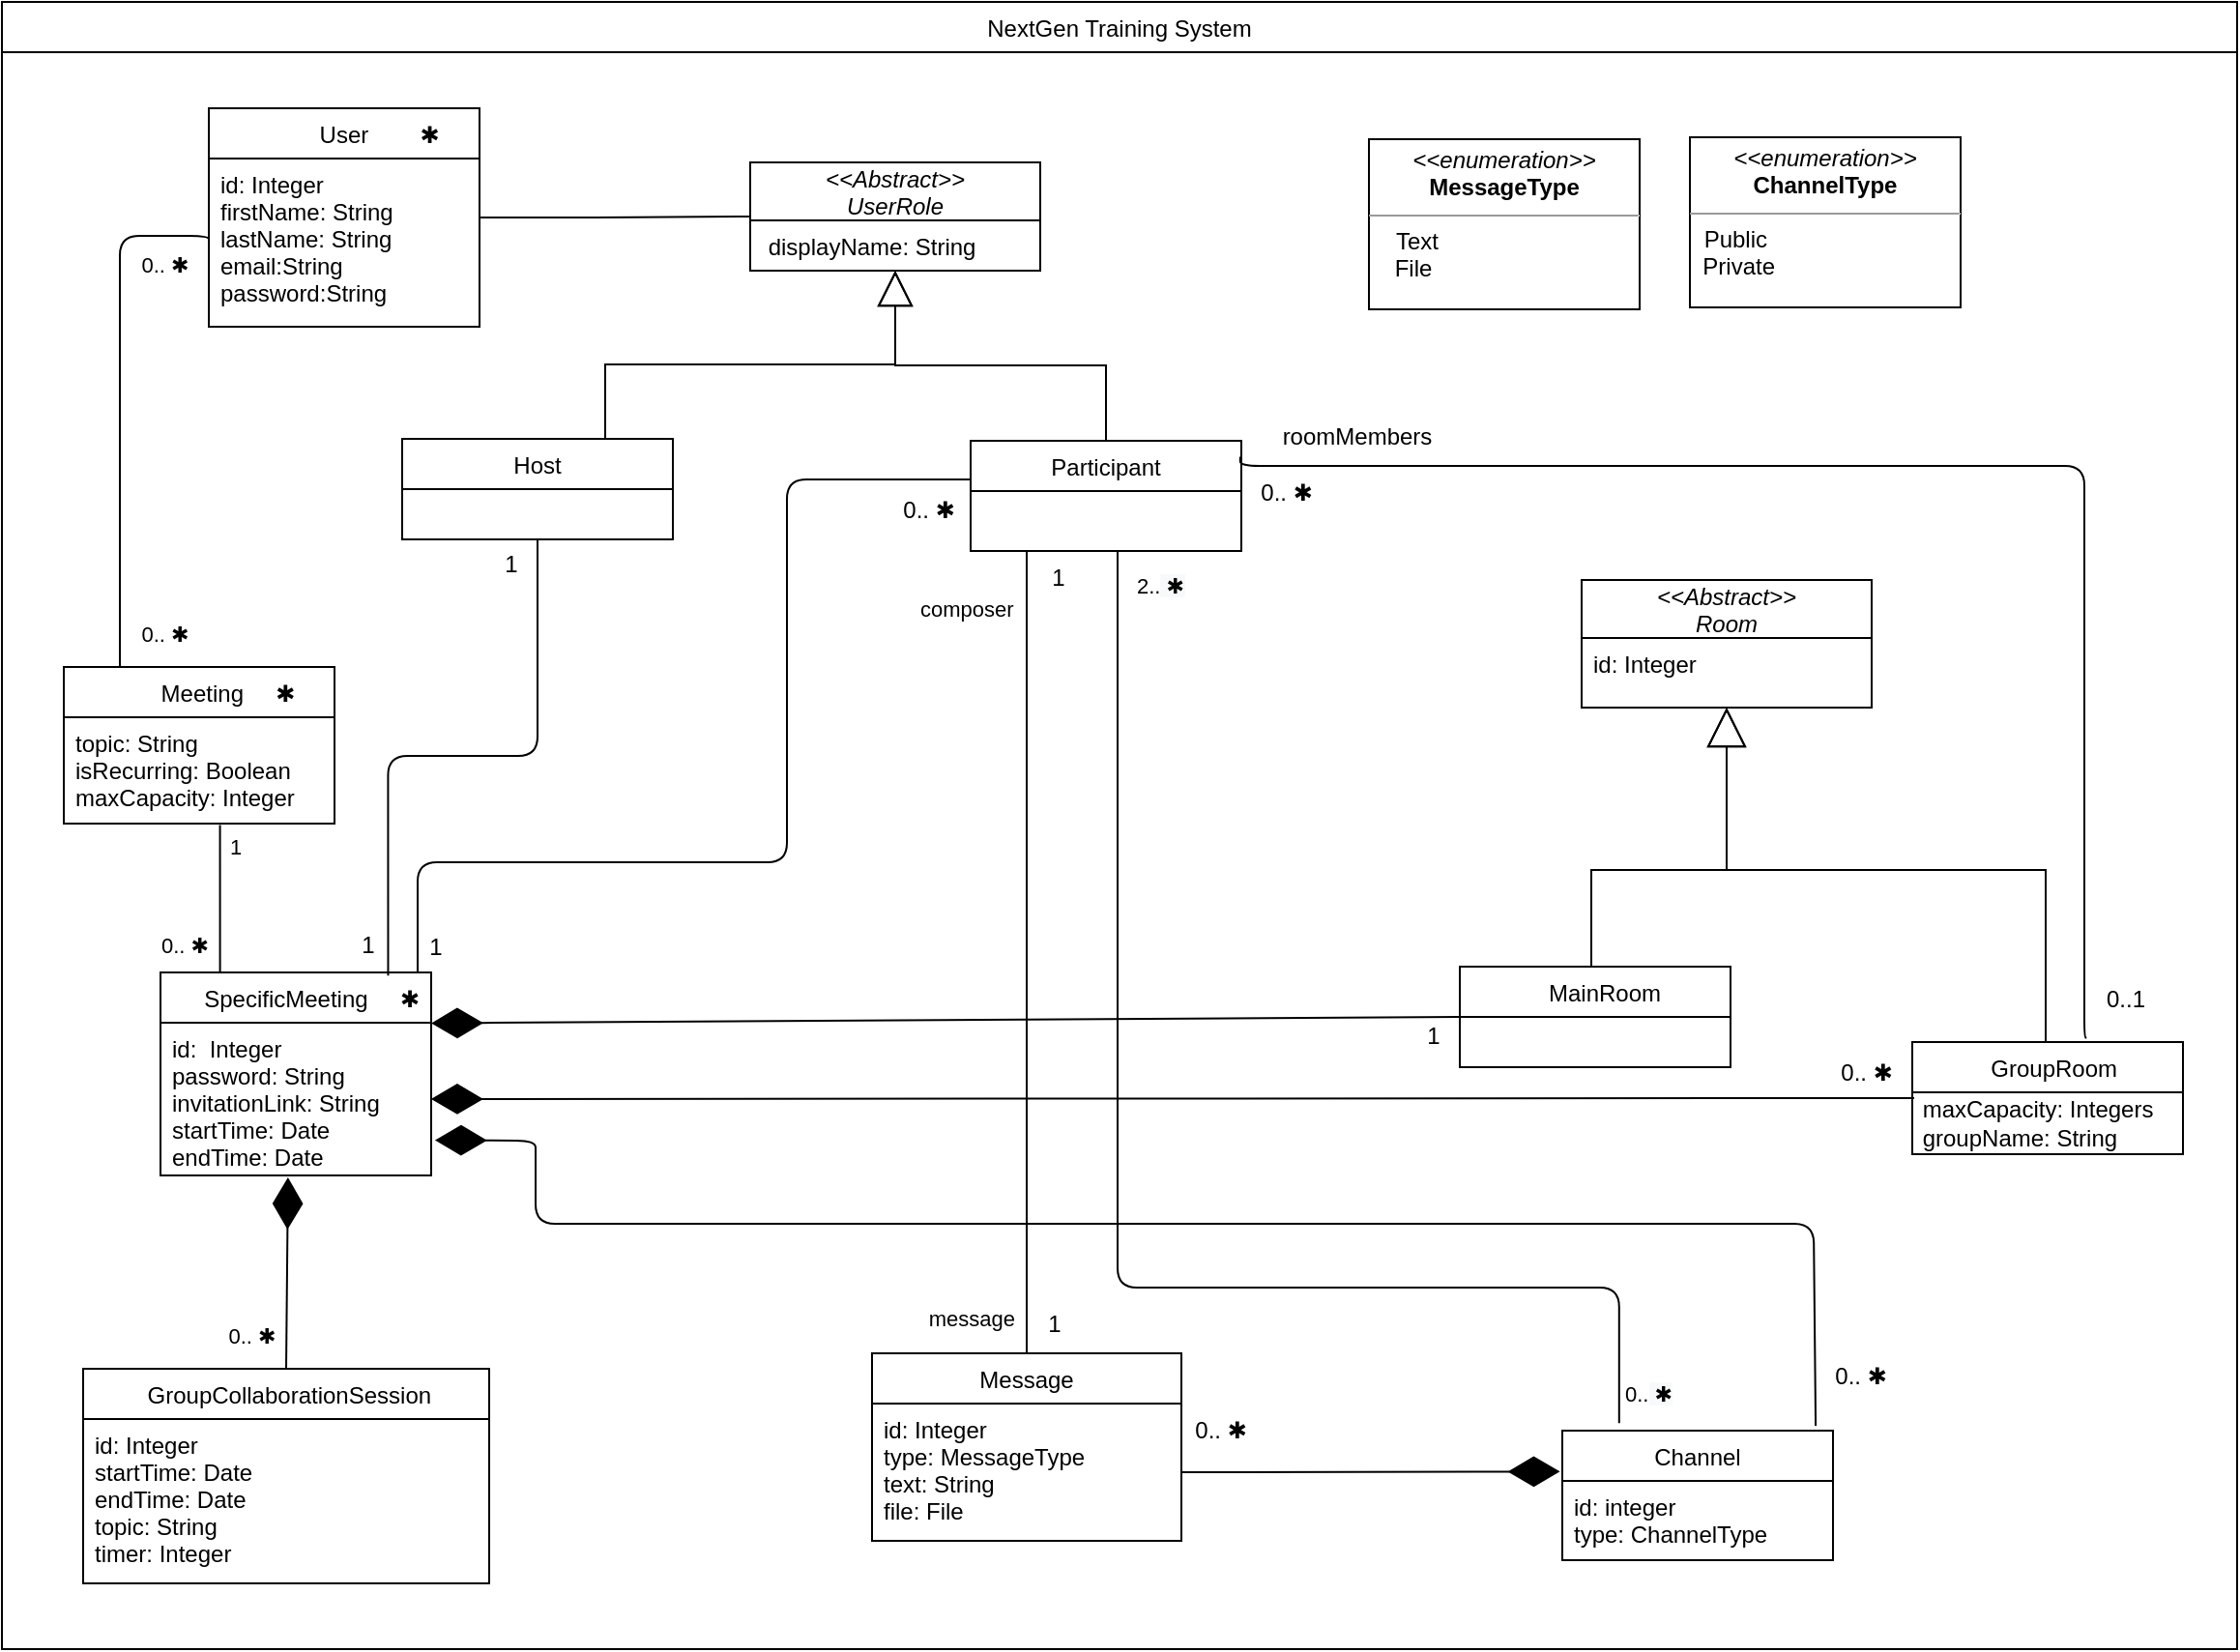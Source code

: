 <mxfile version="13.10.3" type="device"><diagram id="C5RBs43oDa-KdzZeNtuy" name="Page-1"><mxGraphModel dx="1112" dy="1063" grid="0" gridSize="10" guides="0" tooltips="1" connect="1" arrows="1" fold="1" page="0" pageScale="1" pageWidth="827" pageHeight="1169" math="0" shadow="0"><root><mxCell id="WIyWlLk6GJQsqaUBKTNV-0"/><mxCell id="WIyWlLk6GJQsqaUBKTNV-1" parent="WIyWlLk6GJQsqaUBKTNV-0"/><mxCell id="E44dmjYjWCBhEfDTwehi-17" value="           User        ✱" style="swimlane;fontStyle=0;childLayout=stackLayout;horizontal=1;startSize=26;fillColor=none;horizontalStack=0;resizeParent=1;resizeParentMax=0;resizeLast=0;collapsible=1;marginBottom=0;" parent="WIyWlLk6GJQsqaUBKTNV-1" vertex="1"><mxGeometry x="947" y="149" width="140" height="113" as="geometry"/></mxCell><mxCell id="E44dmjYjWCBhEfDTwehi-18" value="id: Integer&#xa;firstName: String&#xa;lastName: String&#xa;email:String&#xa;password:String" style="text;strokeColor=none;fillColor=none;align=left;verticalAlign=top;spacingLeft=4;spacingRight=4;overflow=hidden;rotatable=0;points=[[0,0.5],[1,0.5]];portConstraint=eastwest;" parent="E44dmjYjWCBhEfDTwehi-17" vertex="1"><mxGeometry y="26" width="140" height="87" as="geometry"/></mxCell><mxCell id="E44dmjYjWCBhEfDTwehi-21" value="" style="endArrow=none;html=1;edgeStyle=orthogonalEdgeStyle;" parent="WIyWlLk6GJQsqaUBKTNV-1" source="E44dmjYjWCBhEfDTwehi-17" target="E44dmjYjWCBhEfDTwehi-24" edge="1"><mxGeometry relative="1" as="geometry"><mxPoint x="1097" y="213" as="sourcePoint"/><mxPoint x="1257" y="205" as="targetPoint"/></mxGeometry></mxCell><mxCell id="E44dmjYjWCBhEfDTwehi-24" value="&lt;&lt;Abstract&gt;&gt;&#xa;UserRole" style="swimlane;fontStyle=2;childLayout=stackLayout;horizontal=1;startSize=30;fillColor=none;horizontalStack=0;resizeParent=1;resizeParentMax=0;resizeLast=0;collapsible=1;marginBottom=0;" parent="WIyWlLk6GJQsqaUBKTNV-1" vertex="1"><mxGeometry x="1227" y="177" width="150" height="56" as="geometry"/></mxCell><mxCell id="E44dmjYjWCBhEfDTwehi-145" value=" displayName: String" style="text;strokeColor=none;fillColor=none;align=left;verticalAlign=top;spacingLeft=4;spacingRight=4;overflow=hidden;rotatable=0;points=[[0,0.5],[1,0.5]];portConstraint=eastwest;" parent="E44dmjYjWCBhEfDTwehi-24" vertex="1"><mxGeometry y="30" width="150" height="26" as="geometry"/></mxCell><mxCell id="E44dmjYjWCBhEfDTwehi-41" style="edgeStyle=orthogonalEdgeStyle;rounded=0;orthogonalLoop=1;jettySize=auto;html=1;exitX=0.75;exitY=0;exitDx=0;exitDy=0;endArrow=block;endFill=0;strokeWidth=1;endSize=16;" parent="WIyWlLk6GJQsqaUBKTNV-1" source="E44dmjYjWCBhEfDTwehi-29" target="E44dmjYjWCBhEfDTwehi-24" edge="1"><mxGeometry relative="1" as="geometry"/></mxCell><mxCell id="E44dmjYjWCBhEfDTwehi-29" value="Host" style="swimlane;fontStyle=0;childLayout=stackLayout;horizontal=1;startSize=26;fillColor=none;horizontalStack=0;resizeParent=1;resizeParentMax=0;resizeLast=0;collapsible=1;marginBottom=0;" parent="WIyWlLk6GJQsqaUBKTNV-1" vertex="1"><mxGeometry x="1047" y="320" width="140" height="52" as="geometry"/></mxCell><mxCell id="E44dmjYjWCBhEfDTwehi-42" style="edgeStyle=orthogonalEdgeStyle;rounded=0;orthogonalLoop=1;jettySize=auto;html=1;exitX=0.5;exitY=0;exitDx=0;exitDy=0;endArrow=block;endFill=0;endSize=16;" parent="WIyWlLk6GJQsqaUBKTNV-1" source="E44dmjYjWCBhEfDTwehi-33" target="E44dmjYjWCBhEfDTwehi-24" edge="1"><mxGeometry relative="1" as="geometry"/></mxCell><mxCell id="E44dmjYjWCBhEfDTwehi-33" value="Participant" style="swimlane;fontStyle=0;childLayout=stackLayout;horizontal=1;startSize=26;fillColor=none;horizontalStack=0;resizeParent=1;resizeParentMax=0;resizeLast=0;collapsible=1;marginBottom=0;" parent="WIyWlLk6GJQsqaUBKTNV-1" vertex="1"><mxGeometry x="1341" y="321" width="140" height="57" as="geometry"/></mxCell><mxCell id="E44dmjYjWCBhEfDTwehi-44" value="     SpecificMeeting     ✱" style="swimlane;fontStyle=0;childLayout=stackLayout;horizontal=1;startSize=26;fillColor=none;horizontalStack=0;resizeParent=1;resizeParentMax=0;resizeLast=0;collapsible=1;marginBottom=0;align=center;" parent="WIyWlLk6GJQsqaUBKTNV-1" vertex="1"><mxGeometry x="922" y="596" width="140" height="105" as="geometry"/></mxCell><mxCell id="E44dmjYjWCBhEfDTwehi-126" value="id:  Integer&#xa;password: String&#xa;invitationLink: String&#xa;startTime: Date&#xa;endTime: Date" style="text;strokeColor=none;fillColor=none;align=left;verticalAlign=top;spacingLeft=4;spacingRight=4;overflow=hidden;rotatable=0;points=[[0,0.5],[1,0.5]];portConstraint=eastwest;" parent="E44dmjYjWCBhEfDTwehi-44" vertex="1"><mxGeometry y="26" width="140" height="79" as="geometry"/></mxCell><mxCell id="E44dmjYjWCBhEfDTwehi-57" value="&lt;&lt;Abstract&gt;&gt;&#xa;Room" style="swimlane;fontStyle=2;childLayout=stackLayout;horizontal=1;startSize=30;fillColor=none;horizontalStack=0;resizeParent=1;resizeParentMax=0;resizeLast=0;collapsible=1;marginBottom=0;" parent="WIyWlLk6GJQsqaUBKTNV-1" vertex="1"><mxGeometry x="1657" y="393" width="150" height="66" as="geometry"/></mxCell><mxCell id="E44dmjYjWCBhEfDTwehi-58" value="id: Integer" style="text;strokeColor=none;fillColor=none;align=left;verticalAlign=top;spacingLeft=4;spacingRight=4;overflow=hidden;rotatable=0;points=[[0,0.5],[1,0.5]];portConstraint=eastwest;" parent="E44dmjYjWCBhEfDTwehi-57" vertex="1"><mxGeometry y="30" width="150" height="36" as="geometry"/></mxCell><mxCell id="E44dmjYjWCBhEfDTwehi-61" style="edgeStyle=orthogonalEdgeStyle;rounded=0;orthogonalLoop=1;jettySize=auto;html=1;exitX=0.75;exitY=0;exitDx=0;exitDy=0;endArrow=block;endFill=0;endSize=18;" parent="WIyWlLk6GJQsqaUBKTNV-1" source="E44dmjYjWCBhEfDTwehi-62" target="E44dmjYjWCBhEfDTwehi-57" edge="1"><mxGeometry relative="1" as="geometry"><Array as="points"><mxPoint x="1662" y="543"/><mxPoint x="1732" y="543"/></Array></mxGeometry></mxCell><mxCell id="E44dmjYjWCBhEfDTwehi-62" value="        MainRoom     " style="swimlane;fontStyle=0;childLayout=stackLayout;horizontal=1;startSize=26;fillColor=none;horizontalStack=0;resizeParent=1;resizeParentMax=0;resizeLast=0;collapsible=1;marginBottom=0;" parent="WIyWlLk6GJQsqaUBKTNV-1" vertex="1"><mxGeometry x="1594" y="593" width="140" height="52" as="geometry"/></mxCell><mxCell id="E44dmjYjWCBhEfDTwehi-66" style="edgeStyle=orthogonalEdgeStyle;rounded=0;orthogonalLoop=1;jettySize=auto;html=1;exitX=0.5;exitY=0;exitDx=0;exitDy=0;endArrow=block;endFill=0;endSize=18;" parent="WIyWlLk6GJQsqaUBKTNV-1" source="E44dmjYjWCBhEfDTwehi-67" target="E44dmjYjWCBhEfDTwehi-58" edge="1"><mxGeometry relative="1" as="geometry"><mxPoint x="1732" y="473" as="targetPoint"/><Array as="points"><mxPoint x="1897" y="543"/><mxPoint x="1732" y="543"/></Array></mxGeometry></mxCell><mxCell id="E44dmjYjWCBhEfDTwehi-67" value="     GroupRoom   " style="swimlane;fontStyle=0;childLayout=stackLayout;horizontal=1;startSize=26;fillColor=none;horizontalStack=0;resizeParent=1;resizeParentMax=0;resizeLast=0;collapsible=1;marginBottom=0;" parent="WIyWlLk6GJQsqaUBKTNV-1" vertex="1"><mxGeometry x="1828" y="632" width="140" height="58" as="geometry"/></mxCell><mxCell id="GNrigsOl_oNhMwW__K9H-6" value="&amp;nbsp;maxCapacity: Integers&lt;br&gt;&amp;nbsp;groupName: String" style="text;html=1;align=left;verticalAlign=middle;resizable=0;points=[];autosize=1;" parent="E44dmjYjWCBhEfDTwehi-67" vertex="1"><mxGeometry y="26" width="140" height="32" as="geometry"/></mxCell><mxCell id="E44dmjYjWCBhEfDTwehi-71" value="&lt;p style=&quot;margin: 0px ; margin-top: 4px ; text-align: center&quot;&gt;&lt;i&gt;&amp;lt;&amp;lt;enumeration&amp;gt;&amp;gt;&lt;/i&gt;&lt;br&gt;&lt;b&gt;MessageType&lt;/b&gt;&lt;/p&gt;&lt;hr size=&quot;1&quot;&gt;&lt;p style=&quot;margin: 0px ; margin-left: 4px&quot;&gt;&lt;/p&gt;&lt;p style=&quot;margin: 0px 0px 0px 4px&quot;&gt;&amp;nbsp; &amp;nbsp;Text&lt;/p&gt;&lt;p style=&quot;margin: 0px ; margin-left: 4px&quot;&gt;&lt;/p&gt;&lt;div&gt;&lt;div&gt;&amp;nbsp; &amp;nbsp; File&lt;/div&gt;&lt;/div&gt;&lt;p&gt;&lt;/p&gt;" style="verticalAlign=top;align=left;overflow=fill;fontSize=12;fontFamily=Helvetica;html=1;" parent="WIyWlLk6GJQsqaUBKTNV-1" vertex="1"><mxGeometry x="1547" y="165" width="140" height="88" as="geometry"/></mxCell><mxCell id="E44dmjYjWCBhEfDTwehi-72" value="&lt;p style=&quot;margin: 0px ; margin-top: 4px ; text-align: center&quot;&gt;&lt;i&gt;&amp;lt;&amp;lt;enumeration&amp;gt;&amp;gt;&lt;/i&gt;&lt;br&gt;&lt;b&gt;ChannelType&lt;/b&gt;&lt;/p&gt;&lt;hr size=&quot;1&quot;&gt;&lt;p style=&quot;margin: 0px ; margin-left: 4px&quot;&gt;&lt;/p&gt;&lt;p style=&quot;margin: 0px 0px 0px 4px&quot;&gt;&amp;nbsp;Public&lt;/p&gt;&lt;p style=&quot;margin: 0px ; margin-left: 4px&quot;&gt;&lt;/p&gt;&lt;div&gt;&lt;span style=&quot;font-size: 12px&quot;&gt;&amp;nbsp; Private&lt;/span&gt;&lt;/div&gt;&lt;p&gt;&lt;/p&gt;" style="verticalAlign=top;align=left;overflow=fill;fontSize=12;fontFamily=Helvetica;html=1;" parent="WIyWlLk6GJQsqaUBKTNV-1" vertex="1"><mxGeometry x="1713" y="164" width="140" height="88" as="geometry"/></mxCell><mxCell id="E44dmjYjWCBhEfDTwehi-73" value="      Channel      " style="swimlane;fontStyle=0;childLayout=stackLayout;horizontal=1;startSize=26;fillColor=none;horizontalStack=0;resizeParent=1;resizeParentMax=0;resizeLast=0;collapsible=1;marginBottom=0;" parent="WIyWlLk6GJQsqaUBKTNV-1" vertex="1"><mxGeometry x="1647" y="833" width="140" height="67" as="geometry"/></mxCell><mxCell id="E44dmjYjWCBhEfDTwehi-116" value="id: integer&#xa;type: ChannelType&#xa;&#xa;" style="text;strokeColor=none;fillColor=none;align=left;verticalAlign=top;spacingLeft=4;spacingRight=4;overflow=hidden;rotatable=0;points=[[0,0.5],[1,0.5]];portConstraint=eastwest;" parent="E44dmjYjWCBhEfDTwehi-73" vertex="1"><mxGeometry y="26" width="140" height="41" as="geometry"/></mxCell><mxCell id="E44dmjYjWCBhEfDTwehi-77" value="     GroupCollaborationSession    " style="swimlane;fontStyle=0;childLayout=stackLayout;horizontal=1;startSize=26;fillColor=none;horizontalStack=0;resizeParent=1;resizeParentMax=0;resizeLast=0;collapsible=1;marginBottom=0;" parent="WIyWlLk6GJQsqaUBKTNV-1" vertex="1"><mxGeometry x="882" y="801" width="210" height="111" as="geometry"/></mxCell><mxCell id="E44dmjYjWCBhEfDTwehi-87" value="id: Integer&#xa;startTime: Date&#xa;endTime: Date&#xa;topic: String&#xa;timer: Integer" style="text;strokeColor=none;fillColor=none;align=left;verticalAlign=top;spacingLeft=4;spacingRight=4;overflow=hidden;rotatable=0;points=[[0,0.5],[1,0.5]];portConstraint=eastwest;" parent="E44dmjYjWCBhEfDTwehi-77" vertex="1"><mxGeometry y="26" width="210" height="85" as="geometry"/></mxCell><mxCell id="E44dmjYjWCBhEfDTwehi-81" value="Message" style="swimlane;fontStyle=0;childLayout=stackLayout;horizontal=1;startSize=26;fillColor=none;horizontalStack=0;resizeParent=1;resizeParentMax=0;resizeLast=0;collapsible=1;marginBottom=0;" parent="WIyWlLk6GJQsqaUBKTNV-1" vertex="1"><mxGeometry x="1290" y="793" width="160" height="97" as="geometry"/></mxCell><mxCell id="E44dmjYjWCBhEfDTwehi-85" value="id: Integer&#xa;type: MessageType&#xa;text: String&#xa;file: File&#xa;&#xa;" style="text;strokeColor=none;fillColor=none;align=left;verticalAlign=top;spacingLeft=4;spacingRight=4;overflow=hidden;rotatable=0;points=[[0,0.5],[1,0.5]];portConstraint=eastwest;" parent="E44dmjYjWCBhEfDTwehi-81" vertex="1"><mxGeometry y="26" width="160" height="71" as="geometry"/></mxCell><mxCell id="E44dmjYjWCBhEfDTwehi-89" value="NextGen Training System" style="swimlane;fontStyle=0;childLayout=stackLayout;horizontal=1;startSize=26;fillColor=none;horizontalStack=0;resizeParent=1;resizeParentMax=0;resizeLast=0;collapsible=1;marginBottom=0;" parent="WIyWlLk6GJQsqaUBKTNV-1" vertex="1"><mxGeometry x="840" y="94" width="1156" height="852" as="geometry"/></mxCell><mxCell id="E44dmjYjWCBhEfDTwehi-93" value="" style="endArrow=none;html=1;edgeStyle=orthogonalEdgeStyle;exitX=0.5;exitY=1;exitDx=0;exitDy=0;entryX=0.841;entryY=0.016;entryDx=0;entryDy=0;entryPerimeter=0;" parent="WIyWlLk6GJQsqaUBKTNV-1" source="E44dmjYjWCBhEfDTwehi-29" target="E44dmjYjWCBhEfDTwehi-44" edge="1"><mxGeometry relative="1" as="geometry"><mxPoint x="1247" y="553" as="sourcePoint"/><mxPoint x="1570" y="613" as="targetPoint"/></mxGeometry></mxCell><mxCell id="E44dmjYjWCBhEfDTwehi-97" value="1" style="text;html=1;align=center;verticalAlign=middle;resizable=0;points=[];autosize=1;" parent="WIyWlLk6GJQsqaUBKTNV-1" vertex="1"><mxGeometry x="1093" y="375" width="20" height="20" as="geometry"/></mxCell><mxCell id="E44dmjYjWCBhEfDTwehi-99" value="0..&amp;nbsp;✱" style="text;html=1;align=center;verticalAlign=middle;resizable=0;points=[];autosize=1;" parent="WIyWlLk6GJQsqaUBKTNV-1" vertex="1"><mxGeometry x="1484" y="338" width="40" height="20" as="geometry"/></mxCell><mxCell id="E44dmjYjWCBhEfDTwehi-96" value="" style="endArrow=none;html=1;edgeStyle=orthogonalEdgeStyle;exitX=0.996;exitY=0.144;exitDx=0;exitDy=0;exitPerimeter=0;entryX=0.644;entryY=-0.038;entryDx=0;entryDy=0;entryPerimeter=0;" parent="WIyWlLk6GJQsqaUBKTNV-1" source="E44dmjYjWCBhEfDTwehi-33" target="E44dmjYjWCBhEfDTwehi-67" edge="1"><mxGeometry relative="1" as="geometry"><mxPoint x="1197" y="435" as="sourcePoint"/><mxPoint x="1580" y="613" as="targetPoint"/><Array as="points"><mxPoint x="1480" y="334"/><mxPoint x="1917" y="334"/></Array></mxGeometry></mxCell><mxCell id="E44dmjYjWCBhEfDTwehi-118" value="" style="endArrow=none;html=1;edgeStyle=orthogonalEdgeStyle;entryX=0.21;entryY=-0.058;entryDx=0;entryDy=0;entryPerimeter=0;" parent="WIyWlLk6GJQsqaUBKTNV-1" source="E44dmjYjWCBhEfDTwehi-33" target="E44dmjYjWCBhEfDTwehi-73" edge="1"><mxGeometry relative="1" as="geometry"><mxPoint x="1357" y="483" as="sourcePoint"/><mxPoint x="1517" y="483" as="targetPoint"/><Array as="points"><mxPoint x="1417" y="759"/><mxPoint x="1676" y="759"/></Array></mxGeometry></mxCell><mxCell id="E44dmjYjWCBhEfDTwehi-119" value="&lt;span style=&quot;text-align: right&quot;&gt;2..&lt;/span&gt;&lt;span style=&quot;text-align: center ; background-color: rgb(248 , 249 , 250)&quot;&gt;&amp;nbsp;✱&lt;/span&gt;" style="edgeLabel;resizable=0;html=1;align=left;verticalAlign=bottom;" parent="E44dmjYjWCBhEfDTwehi-118" connectable="0" vertex="1"><mxGeometry x="-1" relative="1" as="geometry"><mxPoint x="8" y="26" as="offset"/></mxGeometry></mxCell><mxCell id="E44dmjYjWCBhEfDTwehi-120" value="0..&lt;span style=&quot;text-align: center ; background-color: rgb(248 , 249 , 250)&quot;&gt;&amp;nbsp;✱&lt;/span&gt;" style="edgeLabel;resizable=0;html=1;align=right;verticalAlign=bottom;" parent="E44dmjYjWCBhEfDTwehi-118" connectable="0" vertex="1"><mxGeometry x="1" relative="1" as="geometry"><mxPoint x="27.6" y="-6.75" as="offset"/></mxGeometry></mxCell><mxCell id="E44dmjYjWCBhEfDTwehi-131" value="" style="endArrow=diamondThin;endFill=1;endSize=24;html=1;exitX=0;exitY=0.5;exitDx=0;exitDy=0;entryX=1;entryY=0.25;entryDx=0;entryDy=0;" parent="WIyWlLk6GJQsqaUBKTNV-1" source="E44dmjYjWCBhEfDTwehi-62" target="E44dmjYjWCBhEfDTwehi-44" edge="1"><mxGeometry width="160" relative="1" as="geometry"><mxPoint x="1517" y="543" as="sourcePoint"/><mxPoint x="1064" y="613" as="targetPoint"/></mxGeometry></mxCell><mxCell id="E44dmjYjWCBhEfDTwehi-132" value="1" style="text;html=1;align=center;verticalAlign=middle;resizable=0;points=[];autosize=1;" parent="WIyWlLk6GJQsqaUBKTNV-1" vertex="1"><mxGeometry x="1570" y="619" width="20" height="20" as="geometry"/></mxCell><mxCell id="E44dmjYjWCBhEfDTwehi-133" value="0..&amp;nbsp;✱" style="text;html=1;align=center;verticalAlign=middle;resizable=0;points=[];autosize=1;" parent="WIyWlLk6GJQsqaUBKTNV-1" vertex="1"><mxGeometry x="1784" y="638" width="40" height="20" as="geometry"/></mxCell><mxCell id="E44dmjYjWCBhEfDTwehi-134" value="" style="endArrow=diamondThin;endFill=1;endSize=24;html=1;entryX=-0.009;entryY=0.316;entryDx=0;entryDy=0;exitX=1;exitY=0.5;exitDx=0;exitDy=0;entryPerimeter=0;" parent="WIyWlLk6GJQsqaUBKTNV-1" source="E44dmjYjWCBhEfDTwehi-85" target="E44dmjYjWCBhEfDTwehi-73" edge="1"><mxGeometry width="160" relative="1" as="geometry"><mxPoint x="1487" y="963" as="sourcePoint"/><mxPoint x="1647" y="963" as="targetPoint"/></mxGeometry></mxCell><mxCell id="E44dmjYjWCBhEfDTwehi-135" value="0..&amp;nbsp;✱" style="text;html=1;align=center;verticalAlign=middle;resizable=0;points=[];autosize=1;" parent="WIyWlLk6GJQsqaUBKTNV-1" vertex="1"><mxGeometry x="1450" y="823" width="40" height="20" as="geometry"/></mxCell><mxCell id="E44dmjYjWCBhEfDTwehi-146" value="         Meeting     ✱" style="swimlane;fontStyle=0;childLayout=stackLayout;horizontal=1;startSize=26;fillColor=none;horizontalStack=0;resizeParent=1;resizeParentMax=0;resizeLast=0;collapsible=1;marginBottom=0;" parent="WIyWlLk6GJQsqaUBKTNV-1" vertex="1"><mxGeometry x="872" y="438" width="140" height="81" as="geometry"/></mxCell><mxCell id="E44dmjYjWCBhEfDTwehi-147" value="topic: String&#xa;isRecurring: Boolean&#xa;maxCapacity: Integer" style="text;strokeColor=none;fillColor=none;align=left;verticalAlign=top;spacingLeft=4;spacingRight=4;overflow=hidden;rotatable=0;points=[[0,0.5],[1,0.5]];portConstraint=eastwest;" parent="E44dmjYjWCBhEfDTwehi-146" vertex="1"><mxGeometry y="26" width="140" height="55" as="geometry"/></mxCell><mxCell id="E44dmjYjWCBhEfDTwehi-151" value="" style="endArrow=none;html=1;edgeStyle=orthogonalEdgeStyle;strokeWidth=1;exitX=0.577;exitY=1.013;exitDx=0;exitDy=0;exitPerimeter=0;" parent="WIyWlLk6GJQsqaUBKTNV-1" source="E44dmjYjWCBhEfDTwehi-147" target="E44dmjYjWCBhEfDTwehi-44" edge="1"><mxGeometry relative="1" as="geometry"><mxPoint x="811" y="524" as="sourcePoint"/><mxPoint x="971" y="524" as="targetPoint"/><Array as="points"><mxPoint x="953" y="584"/><mxPoint x="953" y="584"/></Array></mxGeometry></mxCell><mxCell id="E44dmjYjWCBhEfDTwehi-152" value="1" style="edgeLabel;resizable=0;html=1;align=left;verticalAlign=bottom;" parent="E44dmjYjWCBhEfDTwehi-151" connectable="0" vertex="1"><mxGeometry x="-1" relative="1" as="geometry"><mxPoint x="3.22" y="19.66" as="offset"/></mxGeometry></mxCell><mxCell id="E44dmjYjWCBhEfDTwehi-153" value="0..&amp;nbsp;&lt;span style=&quot;color: rgba(0 , 0 , 0 , 0) ; font-family: monospace ; font-size: 0px&quot;&gt;%3CmxGraphModel%3E%3Croot%3E%3CmxCell%20id%3D%220%22%2F%3E%3CmxCell%20id%3D%221%22%20parent%3D%220%22%2F%3E%3CmxCell%20id%3D%222%22%20value%3D%22%2B%20field%3A%20type%22%20style%3D%22text%3BstrokeColor%3Dnone%3BfillColor%3Dnone%3Balign%3Dleft%3BverticalAlign%3Dtop%3BspacingLeft%3D4%3BspacingRight%3D4%3Boverflow%3Dhidden%3Brotatable%3D0%3Bpoints%3D%5B%5B0%2C0.5%5D%2C%5B1%2C0.5%5D%5D%3BportConstraint%3Deastwest%3B%22%20vertex%3D%221%22%20parent%3D%221%22%3E%3CmxGeometry%20x%3D%22871%22%20y%3D%22460%22%20width%3D%22140%22%20height%3D%2226%22%20as%3D%22geometry%22%2F%3E%3C%2FmxCell%3E%3C%2Froot%3E%3C%2FmxGraphModel%3E&lt;/span&gt;&lt;span style=&quot;text-align: center&quot;&gt;✱&lt;/span&gt;" style="edgeLabel;resizable=0;html=1;align=right;verticalAlign=bottom;" parent="E44dmjYjWCBhEfDTwehi-151" connectable="0" vertex="1"><mxGeometry x="1" relative="1" as="geometry"><mxPoint x="-5.8" y="-5.71" as="offset"/></mxGeometry></mxCell><mxCell id="E44dmjYjWCBhEfDTwehi-154" value="&lt;span style=&quot;font-size: 11px ; text-align: right&quot;&gt;0..&amp;nbsp;&lt;/span&gt;&lt;span style=&quot;text-align: right ; color: rgba(0 , 0 , 0 , 0) ; font-family: monospace ; font-size: 0px&quot;&gt;%3CmxGraphModel%3E%3Croot%3E%3CmxCell%20id%3D%220%22%2F%3E%3CmxCell%20id%3D%221%22%20parent%3D%220%22%2F%3E%3CmxCell%20id%3D%222%22%20value%3D%22%2B%20field%3A%20type%22%20style%3D%22text%3BstrokeColor%3Dnone%3BfillColor%3Dnone%3Balign%3Dleft%3BverticalAlign%3Dtop%3BspacingLeft%3D4%3BspacingRight%3D4%3Boverflow%3Dhidden%3Brotatable%3D0%3Bpoints%3D%5B%5B0%2C0.5%5D%2C%5B1%2C0.5%5D%5D%3BportConstraint%3Deastwest%3B%22%20vertex%3D%221%22%20parent%3D%221%22%3E%3CmxGeometry%20x%3D%22871%22%20y%3D%22460%22%20width%3D%22140%22%20height%3D%2226%22%20as%3D%22geometry%22%2F%3E%3C%2FmxCell%3E%3C%2Froot%3E%3C%2FmxGraphModel%3E&lt;/span&gt;&lt;span style=&quot;font-size: 11px&quot;&gt;✱&lt;/span&gt;" style="text;html=1;align=center;verticalAlign=middle;resizable=0;points=[];autosize=1;" parent="WIyWlLk6GJQsqaUBKTNV-1" vertex="1"><mxGeometry x="906" y="410" width="35" height="22" as="geometry"/></mxCell><mxCell id="E44dmjYjWCBhEfDTwehi-158" value="" style="endArrow=none;html=1;edgeStyle=orthogonalEdgeStyle;" parent="WIyWlLk6GJQsqaUBKTNV-1" source="E44dmjYjWCBhEfDTwehi-33" edge="1"><mxGeometry relative="1" as="geometry"><mxPoint x="1334" y="341" as="sourcePoint"/><mxPoint x="1055" y="592" as="targetPoint"/><Array as="points"><mxPoint x="1246" y="341"/><mxPoint x="1246" y="539"/><mxPoint x="1055" y="539"/><mxPoint x="1055" y="598"/></Array></mxGeometry></mxCell><mxCell id="E44dmjYjWCBhEfDTwehi-161" value="0..&amp;nbsp;✱" style="text;html=1;align=center;verticalAlign=middle;resizable=0;points=[];autosize=1;" parent="WIyWlLk6GJQsqaUBKTNV-1" vertex="1"><mxGeometry x="1299" y="347" width="40" height="20" as="geometry"/></mxCell><mxCell id="E44dmjYjWCBhEfDTwehi-162" value="1" style="text;html=1;align=center;verticalAlign=middle;resizable=0;points=[];autosize=1;" parent="WIyWlLk6GJQsqaUBKTNV-1" vertex="1"><mxGeometry x="1019" y="572" width="20" height="20" as="geometry"/></mxCell><mxCell id="E44dmjYjWCBhEfDTwehi-163" value="" style="endArrow=diamondThin;endFill=1;endSize=24;html=1;exitX=0.936;exitY=-0.038;exitDx=0;exitDy=0;exitPerimeter=0;entryX=1.014;entryY=0.769;entryDx=0;entryDy=0;entryPerimeter=0;" parent="WIyWlLk6GJQsqaUBKTNV-1" source="E44dmjYjWCBhEfDTwehi-73" edge="1" target="E44dmjYjWCBhEfDTwehi-126"><mxGeometry width="160" relative="1" as="geometry"><mxPoint x="1837" y="652" as="sourcePoint"/><mxPoint x="1065" y="668" as="targetPoint"/><Array as="points"><mxPoint x="1777" y="726"/><mxPoint x="1687" y="726"/><mxPoint x="1541" y="726"/><mxPoint x="1116" y="726"/><mxPoint x="1116" y="697"/><mxPoint x="1116" y="683"/></Array></mxGeometry></mxCell><mxCell id="E44dmjYjWCBhEfDTwehi-165" value="0..1" style="text;html=1;align=center;verticalAlign=middle;resizable=0;points=[];autosize=1;" parent="WIyWlLk6GJQsqaUBKTNV-1" vertex="1"><mxGeometry x="1923" y="601" width="30" height="18" as="geometry"/></mxCell><mxCell id="2FY4eC5N_0qkv2bm6tgv-1" value="0..&amp;nbsp;✱" style="text;html=1;align=center;verticalAlign=middle;resizable=0;points=[];autosize=1;" parent="WIyWlLk6GJQsqaUBKTNV-1" vertex="1"><mxGeometry x="1781" y="795" width="40" height="20" as="geometry"/></mxCell><mxCell id="2FY4eC5N_0qkv2bm6tgv-3" value="roomMembers" style="text;html=1;strokeColor=none;fillColor=none;align=center;verticalAlign=middle;whiteSpace=wrap;rounded=0;" parent="WIyWlLk6GJQsqaUBKTNV-1" vertex="1"><mxGeometry x="1479" y="310" width="124" height="18" as="geometry"/></mxCell><mxCell id="2FY4eC5N_0qkv2bm6tgv-6" value="" style="endArrow=none;html=1;edgeStyle=orthogonalEdgeStyle;entryX=0.5;entryY=0;entryDx=0;entryDy=0;" parent="WIyWlLk6GJQsqaUBKTNV-1" source="E44dmjYjWCBhEfDTwehi-33" target="E44dmjYjWCBhEfDTwehi-81" edge="1"><mxGeometry relative="1" as="geometry"><mxPoint x="1251" y="626" as="sourcePoint"/><mxPoint x="1411" y="626" as="targetPoint"/><Array as="points"><mxPoint x="1370" y="523"/><mxPoint x="1370" y="523"/></Array></mxGeometry></mxCell><mxCell id="2FY4eC5N_0qkv2bm6tgv-7" value="composer" style="edgeLabel;resizable=0;html=1;align=left;verticalAlign=bottom;" parent="2FY4eC5N_0qkv2bm6tgv-6" connectable="0" vertex="1"><mxGeometry x="-1" relative="1" as="geometry"><mxPoint x="-57" y="38" as="offset"/></mxGeometry></mxCell><mxCell id="2FY4eC5N_0qkv2bm6tgv-8" value="message" style="edgeLabel;resizable=0;html=1;align=right;verticalAlign=bottom;" parent="2FY4eC5N_0qkv2bm6tgv-6" connectable="0" vertex="1"><mxGeometry x="1" relative="1" as="geometry"><mxPoint x="-6" y="-10" as="offset"/></mxGeometry></mxCell><mxCell id="2FY4eC5N_0qkv2bm6tgv-9" value="1" style="text;html=1;align=center;verticalAlign=middle;resizable=0;points=[];autosize=1;" parent="WIyWlLk6GJQsqaUBKTNV-1" vertex="1"><mxGeometry x="1376" y="382" width="20" height="20" as="geometry"/></mxCell><mxCell id="2FY4eC5N_0qkv2bm6tgv-10" value="1" style="text;html=1;align=center;verticalAlign=middle;resizable=0;points=[];autosize=1;" parent="WIyWlLk6GJQsqaUBKTNV-1" vertex="1"><mxGeometry x="1374" y="768" width="20" height="20" as="geometry"/></mxCell><mxCell id="GNrigsOl_oNhMwW__K9H-14" value="" style="endArrow=diamondThin;endFill=1;endSize=24;html=1;exitX=0.5;exitY=0;exitDx=0;exitDy=0;entryX=0.471;entryY=1.013;entryDx=0;entryDy=0;entryPerimeter=0;" parent="WIyWlLk6GJQsqaUBKTNV-1" source="E44dmjYjWCBhEfDTwehi-77" target="E44dmjYjWCBhEfDTwehi-126" edge="1"><mxGeometry width="160" relative="1" as="geometry"><mxPoint x="1504" y="531.5" as="sourcePoint"/><mxPoint x="1071.02" y="614.61" as="targetPoint"/></mxGeometry></mxCell><mxCell id="GNrigsOl_oNhMwW__K9H-15" value="&lt;span style=&quot;font-size: 11px ; text-align: right&quot;&gt;0..&amp;nbsp;&lt;/span&gt;&lt;span style=&quot;text-align: right ; color: rgba(0 , 0 , 0 , 0) ; font-family: monospace ; font-size: 0px&quot;&gt;%3CmxGraphModel%3E%3Croot%3E%3CmxCell%20id%3D%220%22%2F%3E%3CmxCell%20id%3D%221%22%20parent%3D%220%22%2F%3E%3CmxCell%20id%3D%222%22%20value%3D%22%2B%20field%3A%20type%22%20style%3D%22text%3BstrokeColor%3Dnone%3BfillColor%3Dnone%3Balign%3Dleft%3BverticalAlign%3Dtop%3BspacingLeft%3D4%3BspacingRight%3D4%3Boverflow%3Dhidden%3Brotatable%3D0%3Bpoints%3D%5B%5B0%2C0.5%5D%2C%5B1%2C0.5%5D%5D%3BportConstraint%3Deastwest%3B%22%20vertex%3D%221%22%20parent%3D%221%22%3E%3CmxGeometry%20x%3D%22871%22%20y%3D%22460%22%20width%3D%22140%22%20height%3D%2226%22%20as%3D%22geometry%22%2F%3E%3C%2FmxCell%3E%3C%2Froot%3E%3C%2FmxGraphModel%3E&lt;/span&gt;&lt;span style=&quot;font-size: 11px&quot;&gt;✱&lt;/span&gt;" style="text;html=1;align=center;verticalAlign=middle;resizable=0;points=[];autosize=1;" parent="WIyWlLk6GJQsqaUBKTNV-1" vertex="1"><mxGeometry x="951" y="773" width="35" height="22" as="geometry"/></mxCell><mxCell id="GNrigsOl_oNhMwW__K9H-18" value="1" style="text;html=1;align=center;verticalAlign=middle;resizable=0;points=[];autosize=1;" parent="WIyWlLk6GJQsqaUBKTNV-1" vertex="1"><mxGeometry x="1054" y="573" width="20" height="20" as="geometry"/></mxCell><mxCell id="GNrigsOl_oNhMwW__K9H-20" value="" style="endArrow=none;html=1;edgeStyle=orthogonalEdgeStyle;exitX=0;exitY=0.5;exitDx=0;exitDy=0;" parent="WIyWlLk6GJQsqaUBKTNV-1" source="E44dmjYjWCBhEfDTwehi-18" target="E44dmjYjWCBhEfDTwehi-146" edge="1"><mxGeometry relative="1" as="geometry"><mxPoint x="952" y="221" as="sourcePoint"/><mxPoint x="749" y="471.745" as="targetPoint"/><Array as="points"><mxPoint x="947" y="215"/><mxPoint x="901" y="215"/></Array></mxGeometry></mxCell><mxCell id="GNrigsOl_oNhMwW__K9H-21" value="&lt;span style=&quot;font-size: 11px ; text-align: right&quot;&gt;0..&amp;nbsp;&lt;/span&gt;&lt;span style=&quot;text-align: right ; color: rgba(0 , 0 , 0 , 0) ; font-family: monospace ; font-size: 0px&quot;&gt;%3CmxGraphModel%3E%3Croot%3E%3CmxCell%20id%3D%220%22%2F%3E%3CmxCell%20id%3D%221%22%20parent%3D%220%22%2F%3E%3CmxCell%20id%3D%222%22%20value%3D%22%2B%20field%3A%20type%22%20style%3D%22text%3BstrokeColor%3Dnone%3BfillColor%3Dnone%3Balign%3Dleft%3BverticalAlign%3Dtop%3BspacingLeft%3D4%3BspacingRight%3D4%3Boverflow%3Dhidden%3Brotatable%3D0%3Bpoints%3D%5B%5B0%2C0.5%5D%2C%5B1%2C0.5%5D%5D%3BportConstraint%3Deastwest%3B%22%20vertex%3D%221%22%20parent%3D%221%22%3E%3CmxGeometry%20x%3D%22871%22%20y%3D%22460%22%20width%3D%22140%22%20height%3D%2226%22%20as%3D%22geometry%22%2F%3E%3C%2FmxCell%3E%3C%2Froot%3E%3C%2FmxGraphModel%3E&lt;/span&gt;&lt;span style=&quot;font-size: 11px&quot;&gt;✱&lt;/span&gt;" style="text;html=1;align=center;verticalAlign=middle;resizable=0;points=[];autosize=1;" parent="WIyWlLk6GJQsqaUBKTNV-1" vertex="1"><mxGeometry x="906" y="219" width="35" height="22" as="geometry"/></mxCell><mxCell id="XH70_Wndk80El1qoE-49-1" value="" style="endArrow=diamondThin;endFill=1;endSize=24;html=1;" edge="1" parent="WIyWlLk6GJQsqaUBKTNV-1" target="E44dmjYjWCBhEfDTwehi-126"><mxGeometry width="160" relative="1" as="geometry"><mxPoint x="1829" y="661" as="sourcePoint"/><mxPoint x="1084" y="656.5" as="targetPoint"/></mxGeometry></mxCell></root></mxGraphModel></diagram></mxfile>